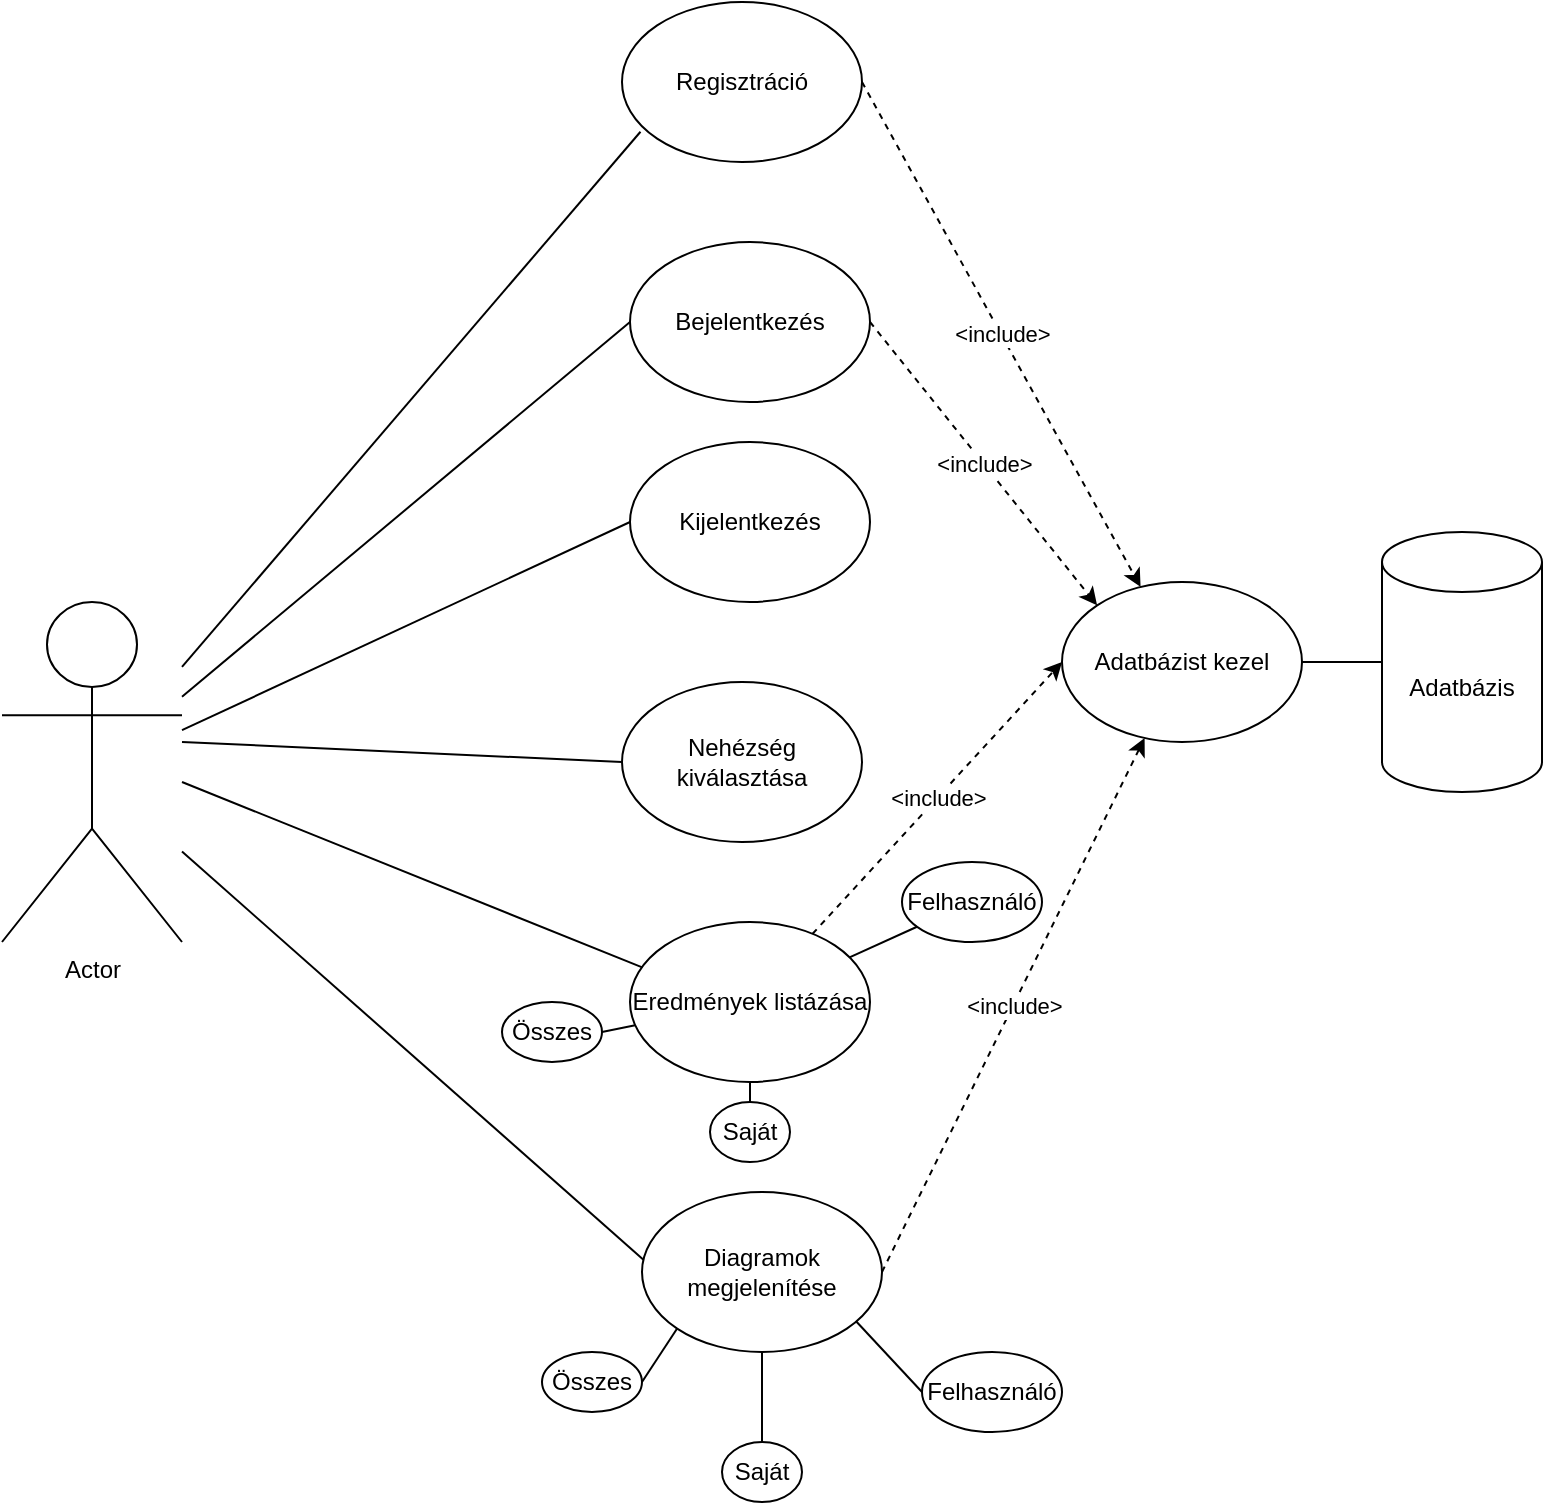 <mxfile version="17.2.4" type="device"><diagram id="dzsrcPAY0ZmCocmu5ikZ" name="Page-1"><mxGraphModel dx="1600" dy="948" grid="1" gridSize="10" guides="1" tooltips="1" connect="1" arrows="1" fold="1" page="1" pageScale="1" pageWidth="827" pageHeight="1169" math="0" shadow="0"><root><mxCell id="0"/><mxCell id="1" parent="0"/><mxCell id="RQpuas2TlSs-Agv84N1h-1" value="Actor" style="shape=umlActor;verticalLabelPosition=bottom;verticalAlign=top;html=1;outlineConnect=0;" vertex="1" parent="1"><mxGeometry x="40" y="330" width="90" height="170" as="geometry"/></mxCell><mxCell id="RQpuas2TlSs-Agv84N1h-2" value="Adatbázis" style="shape=cylinder3;whiteSpace=wrap;html=1;boundedLbl=1;backgroundOutline=1;size=15;" vertex="1" parent="1"><mxGeometry x="730" y="295" width="80" height="130" as="geometry"/></mxCell><mxCell id="RQpuas2TlSs-Agv84N1h-3" value="Eredmények listázása" style="ellipse;whiteSpace=wrap;html=1;" vertex="1" parent="1"><mxGeometry x="354" y="490" width="120" height="80" as="geometry"/></mxCell><mxCell id="RQpuas2TlSs-Agv84N1h-4" value="Nehézség kiválasztása" style="ellipse;whiteSpace=wrap;html=1;" vertex="1" parent="1"><mxGeometry x="350" y="370" width="120" height="80" as="geometry"/></mxCell><mxCell id="RQpuas2TlSs-Agv84N1h-5" value="Regisztráció" style="ellipse;whiteSpace=wrap;html=1;" vertex="1" parent="1"><mxGeometry x="350" y="30" width="120" height="80" as="geometry"/></mxCell><mxCell id="RQpuas2TlSs-Agv84N1h-6" value="Bejelentkezés" style="ellipse;whiteSpace=wrap;html=1;" vertex="1" parent="1"><mxGeometry x="354" y="150" width="120" height="80" as="geometry"/></mxCell><mxCell id="RQpuas2TlSs-Agv84N1h-7" value="Diagramok megjelenítése" style="ellipse;whiteSpace=wrap;html=1;" vertex="1" parent="1"><mxGeometry x="360" y="625" width="120" height="80" as="geometry"/></mxCell><mxCell id="RQpuas2TlSs-Agv84N1h-8" value="Adatbázist kezel" style="ellipse;whiteSpace=wrap;html=1;" vertex="1" parent="1"><mxGeometry x="570" y="320" width="120" height="80" as="geometry"/></mxCell><mxCell id="RQpuas2TlSs-Agv84N1h-9" value="Kijelentkezés" style="ellipse;whiteSpace=wrap;html=1;" vertex="1" parent="1"><mxGeometry x="354" y="250" width="120" height="80" as="geometry"/></mxCell><mxCell id="RQpuas2TlSs-Agv84N1h-24" value="" style="endArrow=none;html=1;rounded=0;targetPerimeterSpacing=0;strokeWidth=1;entryX=0;entryY=0.5;entryDx=0;entryDy=0;entryPerimeter=0;exitX=1;exitY=0.5;exitDx=0;exitDy=0;" edge="1" parent="1" source="RQpuas2TlSs-Agv84N1h-8" target="RQpuas2TlSs-Agv84N1h-2"><mxGeometry width="50" height="50" relative="1" as="geometry"><mxPoint x="450" y="340" as="sourcePoint"/><mxPoint x="500" y="290" as="targetPoint"/></mxGeometry></mxCell><mxCell id="RQpuas2TlSs-Agv84N1h-28" value="" style="endArrow=classic;html=1;rounded=0;dashed=1;targetPerimeterSpacing=0;strokeWidth=1;exitX=1;exitY=0.5;exitDx=0;exitDy=0;" edge="1" parent="1" source="RQpuas2TlSs-Agv84N1h-5" target="RQpuas2TlSs-Agv84N1h-8"><mxGeometry relative="1" as="geometry"><mxPoint x="430" y="200" as="sourcePoint"/><mxPoint x="530" y="200" as="targetPoint"/></mxGeometry></mxCell><mxCell id="RQpuas2TlSs-Agv84N1h-29" value="&amp;lt;include&amp;gt;" style="edgeLabel;resizable=0;html=1;align=center;verticalAlign=middle;" connectable="0" vertex="1" parent="RQpuas2TlSs-Agv84N1h-28"><mxGeometry relative="1" as="geometry"/></mxCell><mxCell id="RQpuas2TlSs-Agv84N1h-30" value="" style="endArrow=classic;html=1;rounded=0;dashed=1;targetPerimeterSpacing=0;strokeWidth=1;entryX=0;entryY=0;entryDx=0;entryDy=0;exitX=1;exitY=0.5;exitDx=0;exitDy=0;" edge="1" parent="1" source="RQpuas2TlSs-Agv84N1h-6" target="RQpuas2TlSs-Agv84N1h-8"><mxGeometry relative="1" as="geometry"><mxPoint x="430" y="320" as="sourcePoint"/><mxPoint x="530" y="320" as="targetPoint"/></mxGeometry></mxCell><mxCell id="RQpuas2TlSs-Agv84N1h-31" value="&amp;lt;include&amp;gt;" style="edgeLabel;resizable=0;html=1;align=center;verticalAlign=middle;" connectable="0" vertex="1" parent="RQpuas2TlSs-Agv84N1h-30"><mxGeometry relative="1" as="geometry"/></mxCell><mxCell id="RQpuas2TlSs-Agv84N1h-32" value="" style="endArrow=classic;html=1;rounded=0;dashed=1;targetPerimeterSpacing=0;strokeWidth=1;entryX=0;entryY=0.5;entryDx=0;entryDy=0;" edge="1" parent="1" source="RQpuas2TlSs-Agv84N1h-3" target="RQpuas2TlSs-Agv84N1h-8"><mxGeometry relative="1" as="geometry"><mxPoint x="430" y="550" as="sourcePoint"/><mxPoint x="530" y="550" as="targetPoint"/></mxGeometry></mxCell><mxCell id="RQpuas2TlSs-Agv84N1h-33" value="&amp;lt;include&amp;gt;" style="edgeLabel;resizable=0;html=1;align=center;verticalAlign=middle;" connectable="0" vertex="1" parent="RQpuas2TlSs-Agv84N1h-32"><mxGeometry relative="1" as="geometry"/></mxCell><mxCell id="RQpuas2TlSs-Agv84N1h-34" value="" style="endArrow=classic;html=1;rounded=0;dashed=1;targetPerimeterSpacing=0;strokeWidth=1;exitX=1;exitY=0.5;exitDx=0;exitDy=0;" edge="1" parent="1" source="RQpuas2TlSs-Agv84N1h-7" target="RQpuas2TlSs-Agv84N1h-8"><mxGeometry relative="1" as="geometry"><mxPoint x="430" y="550" as="sourcePoint"/><mxPoint x="530" y="550" as="targetPoint"/></mxGeometry></mxCell><mxCell id="RQpuas2TlSs-Agv84N1h-35" value="&amp;lt;include&amp;gt;" style="edgeLabel;resizable=0;html=1;align=center;verticalAlign=middle;" connectable="0" vertex="1" parent="RQpuas2TlSs-Agv84N1h-34"><mxGeometry relative="1" as="geometry"/></mxCell><mxCell id="RQpuas2TlSs-Agv84N1h-36" value="" style="endArrow=none;html=1;rounded=0;targetPerimeterSpacing=0;strokeWidth=1;entryX=0.077;entryY=0.811;entryDx=0;entryDy=0;entryPerimeter=0;" edge="1" parent="1" source="RQpuas2TlSs-Agv84N1h-1" target="RQpuas2TlSs-Agv84N1h-5"><mxGeometry width="50" height="50" relative="1" as="geometry"><mxPoint x="350" y="380" as="sourcePoint"/><mxPoint x="400" y="330" as="targetPoint"/></mxGeometry></mxCell><mxCell id="RQpuas2TlSs-Agv84N1h-37" value="" style="endArrow=none;html=1;rounded=0;targetPerimeterSpacing=0;strokeWidth=1;entryX=0;entryY=0.5;entryDx=0;entryDy=0;" edge="1" parent="1" source="RQpuas2TlSs-Agv84N1h-1" target="RQpuas2TlSs-Agv84N1h-9"><mxGeometry width="50" height="50" relative="1" as="geometry"><mxPoint x="350" y="380" as="sourcePoint"/><mxPoint x="400" y="330" as="targetPoint"/></mxGeometry></mxCell><mxCell id="RQpuas2TlSs-Agv84N1h-38" value="" style="endArrow=none;html=1;rounded=0;targetPerimeterSpacing=0;strokeWidth=1;entryX=0;entryY=0.5;entryDx=0;entryDy=0;" edge="1" parent="1" source="RQpuas2TlSs-Agv84N1h-1" target="RQpuas2TlSs-Agv84N1h-6"><mxGeometry width="50" height="50" relative="1" as="geometry"><mxPoint x="350" y="380" as="sourcePoint"/><mxPoint x="400" y="330" as="targetPoint"/></mxGeometry></mxCell><mxCell id="RQpuas2TlSs-Agv84N1h-39" value="" style="endArrow=none;html=1;rounded=0;targetPerimeterSpacing=0;strokeWidth=1;entryX=0.051;entryY=0.284;entryDx=0;entryDy=0;entryPerimeter=0;" edge="1" parent="1" target="RQpuas2TlSs-Agv84N1h-3"><mxGeometry width="50" height="50" relative="1" as="geometry"><mxPoint x="130" y="420" as="sourcePoint"/><mxPoint x="400" y="330" as="targetPoint"/></mxGeometry></mxCell><mxCell id="RQpuas2TlSs-Agv84N1h-40" value="" style="endArrow=none;html=1;rounded=0;targetPerimeterSpacing=0;strokeWidth=1;entryX=0;entryY=0.5;entryDx=0;entryDy=0;" edge="1" parent="1" target="RQpuas2TlSs-Agv84N1h-4"><mxGeometry width="50" height="50" relative="1" as="geometry"><mxPoint x="130" y="400" as="sourcePoint"/><mxPoint x="400" y="330" as="targetPoint"/></mxGeometry></mxCell><mxCell id="RQpuas2TlSs-Agv84N1h-41" value="" style="endArrow=none;html=1;rounded=0;targetPerimeterSpacing=0;strokeWidth=1;entryX=0.006;entryY=0.423;entryDx=0;entryDy=0;entryPerimeter=0;" edge="1" parent="1" source="RQpuas2TlSs-Agv84N1h-1" target="RQpuas2TlSs-Agv84N1h-7"><mxGeometry width="50" height="50" relative="1" as="geometry"><mxPoint x="350" y="380" as="sourcePoint"/><mxPoint x="400" y="330" as="targetPoint"/></mxGeometry></mxCell><mxCell id="RQpuas2TlSs-Agv84N1h-42" value="Összes" style="ellipse;whiteSpace=wrap;html=1;" vertex="1" parent="1"><mxGeometry x="290" y="530" width="50" height="30" as="geometry"/></mxCell><mxCell id="RQpuas2TlSs-Agv84N1h-43" value="Saját" style="ellipse;whiteSpace=wrap;html=1;" vertex="1" parent="1"><mxGeometry x="394" y="580" width="40" height="30" as="geometry"/></mxCell><mxCell id="RQpuas2TlSs-Agv84N1h-44" value="Felhasználó" style="ellipse;whiteSpace=wrap;html=1;" vertex="1" parent="1"><mxGeometry x="490" y="460" width="70" height="40" as="geometry"/></mxCell><mxCell id="RQpuas2TlSs-Agv84N1h-45" value="" style="endArrow=none;html=1;rounded=0;targetPerimeterSpacing=0;strokeWidth=1;exitX=1;exitY=0.5;exitDx=0;exitDy=0;" edge="1" parent="1" source="RQpuas2TlSs-Agv84N1h-42" target="RQpuas2TlSs-Agv84N1h-3"><mxGeometry width="50" height="50" relative="1" as="geometry"><mxPoint x="340" y="520" as="sourcePoint"/><mxPoint x="390" y="470" as="targetPoint"/></mxGeometry></mxCell><mxCell id="RQpuas2TlSs-Agv84N1h-46" value="" style="endArrow=none;html=1;rounded=0;targetPerimeterSpacing=0;strokeWidth=1;" edge="1" parent="1" source="RQpuas2TlSs-Agv84N1h-3" target="RQpuas2TlSs-Agv84N1h-44"><mxGeometry width="50" height="50" relative="1" as="geometry"><mxPoint x="340" y="520" as="sourcePoint"/><mxPoint x="390" y="470" as="targetPoint"/></mxGeometry></mxCell><mxCell id="RQpuas2TlSs-Agv84N1h-47" value="" style="endArrow=none;html=1;rounded=0;targetPerimeterSpacing=0;strokeWidth=1;entryX=0.5;entryY=0;entryDx=0;entryDy=0;exitX=0.5;exitY=1;exitDx=0;exitDy=0;" edge="1" parent="1" source="RQpuas2TlSs-Agv84N1h-3" target="RQpuas2TlSs-Agv84N1h-43"><mxGeometry width="50" height="50" relative="1" as="geometry"><mxPoint x="340" y="520" as="sourcePoint"/><mxPoint x="390" y="470" as="targetPoint"/></mxGeometry></mxCell><mxCell id="RQpuas2TlSs-Agv84N1h-48" value="Összes" style="ellipse;whiteSpace=wrap;html=1;" vertex="1" parent="1"><mxGeometry x="310" y="705" width="50" height="30" as="geometry"/></mxCell><mxCell id="RQpuas2TlSs-Agv84N1h-50" value="Saját" style="ellipse;whiteSpace=wrap;html=1;" vertex="1" parent="1"><mxGeometry x="400" y="750" width="40" height="30" as="geometry"/></mxCell><mxCell id="RQpuas2TlSs-Agv84N1h-51" value="Felhasználó" style="ellipse;whiteSpace=wrap;html=1;" vertex="1" parent="1"><mxGeometry x="500" y="705" width="70" height="40" as="geometry"/></mxCell><mxCell id="RQpuas2TlSs-Agv84N1h-52" value="" style="endArrow=none;html=1;rounded=0;targetPerimeterSpacing=0;strokeWidth=1;exitX=1;exitY=0.5;exitDx=0;exitDy=0;entryX=0;entryY=1;entryDx=0;entryDy=0;" edge="1" parent="1" source="RQpuas2TlSs-Agv84N1h-48" target="RQpuas2TlSs-Agv84N1h-7"><mxGeometry width="50" height="50" relative="1" as="geometry"><mxPoint x="370" y="690" as="sourcePoint"/><mxPoint x="420" y="640" as="targetPoint"/></mxGeometry></mxCell><mxCell id="RQpuas2TlSs-Agv84N1h-53" value="" style="endArrow=none;html=1;rounded=0;targetPerimeterSpacing=0;strokeWidth=1;entryX=0;entryY=0.5;entryDx=0;entryDy=0;exitX=0.892;exitY=0.808;exitDx=0;exitDy=0;exitPerimeter=0;" edge="1" parent="1" source="RQpuas2TlSs-Agv84N1h-7" target="RQpuas2TlSs-Agv84N1h-51"><mxGeometry width="50" height="50" relative="1" as="geometry"><mxPoint x="370" y="690" as="sourcePoint"/><mxPoint x="420" y="640" as="targetPoint"/></mxGeometry></mxCell><mxCell id="RQpuas2TlSs-Agv84N1h-54" value="" style="endArrow=none;html=1;rounded=0;targetPerimeterSpacing=0;strokeWidth=1;entryX=0.5;entryY=0;entryDx=0;entryDy=0;" edge="1" parent="1" source="RQpuas2TlSs-Agv84N1h-7" target="RQpuas2TlSs-Agv84N1h-50"><mxGeometry width="50" height="50" relative="1" as="geometry"><mxPoint x="370" y="690" as="sourcePoint"/><mxPoint x="420" y="640" as="targetPoint"/></mxGeometry></mxCell></root></mxGraphModel></diagram></mxfile>